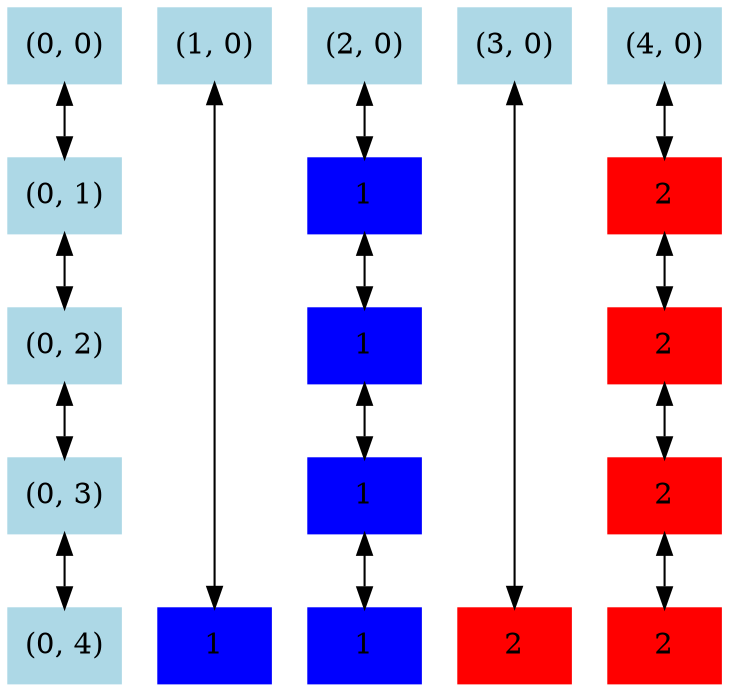 digraph {
	node [shape=box style=filled]
	{
		rank=same
		node [color=lightblue]
		node00 [label="(0, 0)"]
		rank=same
		node [color=lightblue]
		node10 [label="(1, 0)"]
		rank=same
		node [color=lightblue]
		node20 [label="(2, 0)"]
		rank=same
		node [color=lightblue]
		node30 [label="(3, 0)"]
		rank=same
		node [color=lightblue]
		node40 [label="(4, 0)"]
	}
	{
		rank=same
		node [color=lightblue]
		node01 [label="(0, 1)"]
		rank=same
		node [color=blue]
		node21 [label=1]
		rank=same
		node [color=red]
		node41 [label=2]
	}
	{
		rank=same
		node [color=lightblue]
		node02 [label="(0, 2)"]
		rank=same
		node [color=blue]
		node22 [label=1]
		rank=same
		node [color=red]
		node42 [label=2]
	}
	{
		rank=same
		node [color=lightblue]
		node03 [label="(0, 3)"]
		rank=same
		node [color=blue]
		node23 [label=1]
		rank=same
		node [color=red]
		node43 [label=2]
	}
	{
		rank=same
		node [color=lightblue]
		node04 [label="(0, 4)"]
		rank=same
		node [color=blue]
		node14 [label=1]
		rank=same
		node [color=blue]
		node24 [label=1]
		rank=same
		node [color=red]
		node34 [label=2]
		rank=same
		node [color=red]
		node44 [label=2]
	}
	node00 -> node01 [dir=both]
	node01 -> node02 [dir=both]
	node02 -> node03 [dir=both]
	node03 -> node04 [dir=both]
	node10 -> node14 [dir=both]
	node20 -> node21 [dir=both]
	node21 -> node22 [dir=both]
	node22 -> node23 [dir=both]
	node23 -> node24 [dir=both]
	node30 -> node34 [dir=both]
	node40 -> node41 [dir=both]
	node41 -> node42 [dir=both]
	node42 -> node43 [dir=both]
	node43 -> node44 [dir=both]
}
